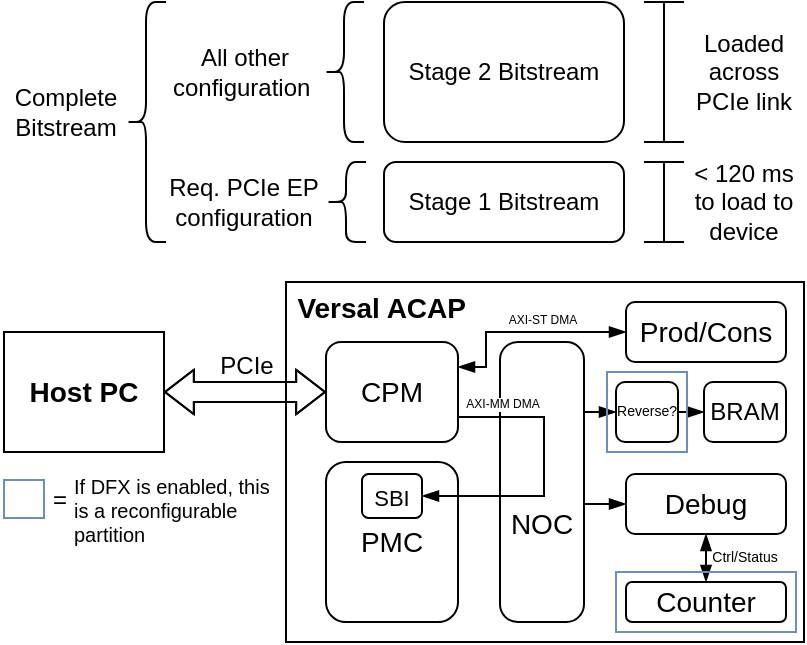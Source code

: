 <mxfile version="22.1.16" type="device">
  <diagram id="NMyAsitcrVUQhma-thph" name="Page-1">
    <mxGraphModel dx="989" dy="214" grid="1" gridSize="10" guides="1" tooltips="1" connect="1" arrows="1" fold="1" page="1" pageScale="1" pageWidth="500" pageHeight="75" math="0" shadow="0">
      <root>
        <mxCell id="0" />
        <mxCell id="1" parent="0" />
        <mxCell id="s0-Jbh16jru5imCCtnIh-1" value="Stage 1 Bitstream" style="rounded=1;whiteSpace=wrap;html=1;" parent="1" vertex="1">
          <mxGeometry x="230" y="400" width="120" height="40" as="geometry" />
        </mxCell>
        <mxCell id="s0-Jbh16jru5imCCtnIh-2" value="Stage 2 Bitstream" style="rounded=1;whiteSpace=wrap;html=1;" parent="1" vertex="1">
          <mxGeometry x="230" y="320" width="120" height="70" as="geometry" />
        </mxCell>
        <mxCell id="s0-Jbh16jru5imCCtnIh-4" value="" style="shape=curlyBracket;whiteSpace=wrap;html=1;rounded=1;" parent="1" vertex="1">
          <mxGeometry x="101" y="320" width="20" height="120" as="geometry" />
        </mxCell>
        <mxCell id="s0-Jbh16jru5imCCtnIh-5" value="" style="shape=crossbar;whiteSpace=wrap;html=1;rounded=1;direction=south;" parent="1" vertex="1">
          <mxGeometry x="360" y="400" width="20" height="40" as="geometry" />
        </mxCell>
        <mxCell id="s0-Jbh16jru5imCCtnIh-7" value="&amp;lt; 120 ms to load to device" style="text;html=1;strokeColor=none;fillColor=none;align=center;verticalAlign=middle;whiteSpace=wrap;rounded=0;" parent="1" vertex="1">
          <mxGeometry x="380" y="405" width="60" height="30" as="geometry" />
        </mxCell>
        <mxCell id="s0-Jbh16jru5imCCtnIh-9" value="Complete Bitstream" style="text;html=1;strokeColor=none;fillColor=none;align=center;verticalAlign=middle;whiteSpace=wrap;rounded=0;" parent="1" vertex="1">
          <mxGeometry x="41" y="360" width="60" height="30" as="geometry" />
        </mxCell>
        <mxCell id="s0-Jbh16jru5imCCtnIh-10" value="" style="shape=curlyBracket;whiteSpace=wrap;html=1;rounded=1;" parent="1" vertex="1">
          <mxGeometry x="201" y="400" width="20" height="40" as="geometry" />
        </mxCell>
        <mxCell id="s0-Jbh16jru5imCCtnIh-11" value="Req. PCIe EP configuration" style="text;html=1;strokeColor=none;fillColor=none;align=center;verticalAlign=middle;whiteSpace=wrap;rounded=0;" parent="1" vertex="1">
          <mxGeometry x="120" y="400" width="80" height="40" as="geometry" />
        </mxCell>
        <mxCell id="s0-Jbh16jru5imCCtnIh-12" value="" style="shape=curlyBracket;whiteSpace=wrap;html=1;rounded=1;" parent="1" vertex="1">
          <mxGeometry x="200" y="320" width="20" height="70" as="geometry" />
        </mxCell>
        <mxCell id="s0-Jbh16jru5imCCtnIh-13" value="All other configuration&amp;nbsp;" style="text;html=1;strokeColor=none;fillColor=none;align=center;verticalAlign=middle;whiteSpace=wrap;rounded=0;" parent="1" vertex="1">
          <mxGeometry x="120" y="335" width="81" height="40" as="geometry" />
        </mxCell>
        <mxCell id="s0-Jbh16jru5imCCtnIh-14" value="" style="shape=crossbar;whiteSpace=wrap;html=1;rounded=1;direction=south;" parent="1" vertex="1">
          <mxGeometry x="360" y="320" width="20" height="70" as="geometry" />
        </mxCell>
        <mxCell id="s0-Jbh16jru5imCCtnIh-15" value="Loaded across PCIe link" style="text;html=1;strokeColor=none;fillColor=none;align=center;verticalAlign=middle;whiteSpace=wrap;rounded=0;" parent="1" vertex="1">
          <mxGeometry x="380" y="340" width="60" height="30" as="geometry" />
        </mxCell>
        <mxCell id="s0-Jbh16jru5imCCtnIh-16" value="Host PC" style="rounded=0;whiteSpace=wrap;html=1;fontStyle=1;fontSize=14;" parent="1" vertex="1">
          <mxGeometry x="40" y="485" width="80" height="60" as="geometry" />
        </mxCell>
        <mxCell id="s0-Jbh16jru5imCCtnIh-17" value="Versal ACAP" style="rounded=0;whiteSpace=wrap;html=1;labelPosition=left;verticalLabelPosition=middle;align=right;verticalAlign=top;horizontal=1;spacing=0;spacingRight=-90;fontStyle=1;fontSize=14;" parent="1" vertex="1">
          <mxGeometry x="181" y="460" width="259" height="180" as="geometry" />
        </mxCell>
        <mxCell id="s0-Jbh16jru5imCCtnIh-18" value="PCIe" style="shape=flexArrow;endArrow=classic;startArrow=classic;html=1;rounded=0;fontSize=12;exitX=1;exitY=0.5;exitDx=0;exitDy=0;startWidth=11.304;startSize=4.478;endWidth=11.304;endSize=4.478;labelPosition=center;verticalLabelPosition=top;align=center;verticalAlign=bottom;spacingTop=0;spacing=6;entryX=0;entryY=0.5;entryDx=0;entryDy=0;" parent="1" source="s0-Jbh16jru5imCCtnIh-16" target="s0-Jbh16jru5imCCtnIh-19" edge="1">
          <mxGeometry width="100" height="100" relative="1" as="geometry">
            <mxPoint x="91" y="720" as="sourcePoint" />
            <mxPoint x="161" y="540" as="targetPoint" />
            <Array as="points">
              <mxPoint x="161" y="515" />
            </Array>
          </mxGeometry>
        </mxCell>
        <mxCell id="s0-Jbh16jru5imCCtnIh-30" value="AXI-ST DMA" style="edgeStyle=orthogonalEdgeStyle;rounded=0;orthogonalLoop=1;jettySize=auto;html=1;exitX=1;exitY=0.25;exitDx=0;exitDy=0;entryX=0;entryY=0.5;entryDx=0;entryDy=0;fontSize=6;spacing=6;spacingTop=-2;startArrow=blockThin;startFill=1;endArrow=blockThin;endFill=1;spacingLeft=-16;" parent="1" source="s0-Jbh16jru5imCCtnIh-19" target="s0-Jbh16jru5imCCtnIh-33" edge="1">
          <mxGeometry x="0.319" y="5" relative="1" as="geometry">
            <mxPoint x="391" y="507.5" as="targetPoint" />
            <Array as="points">
              <mxPoint x="281" y="503" />
              <mxPoint x="281" y="485" />
            </Array>
            <mxPoint as="offset" />
          </mxGeometry>
        </mxCell>
        <mxCell id="s0-Jbh16jru5imCCtnIh-19" value="CPM" style="rounded=1;whiteSpace=wrap;html=1;fontSize=14;" parent="1" vertex="1">
          <mxGeometry x="201" y="490" width="66" height="50" as="geometry" />
        </mxCell>
        <mxCell id="s0-Jbh16jru5imCCtnIh-23" value="NOC" style="rounded=1;whiteSpace=wrap;html=1;fontSize=14;rotation=0;spacingBottom=-41;arcSize=21;" parent="1" vertex="1">
          <mxGeometry x="288" y="490" width="42" height="140" as="geometry" />
        </mxCell>
        <mxCell id="s0-Jbh16jru5imCCtnIh-41" value="Ctrl/Status" style="edgeStyle=orthogonalEdgeStyle;rounded=0;orthogonalLoop=1;jettySize=auto;html=1;exitX=0.5;exitY=0;exitDx=0;exitDy=0;entryX=0.5;entryY=1;entryDx=0;entryDy=0;fontSize=7;endArrow=blockThin;endFill=1;spacingLeft=37;startArrow=blockThin;startFill=1;" parent="1" source="s0-Jbh16jru5imCCtnIh-24" target="s0-Jbh16jru5imCCtnIh-32" edge="1">
          <mxGeometry relative="1" as="geometry" />
        </mxCell>
        <mxCell id="s0-Jbh16jru5imCCtnIh-24" value="Counter" style="rounded=1;whiteSpace=wrap;html=1;fontSize=14;" parent="1" vertex="1">
          <mxGeometry x="351" y="610" width="80" height="20" as="geometry" />
        </mxCell>
        <mxCell id="s0-Jbh16jru5imCCtnIh-27" value="PMC" style="rounded=1;whiteSpace=wrap;html=1;fontSize=14;" parent="1" vertex="1">
          <mxGeometry x="201" y="550" width="66" height="80" as="geometry" />
        </mxCell>
        <mxCell id="s0-Jbh16jru5imCCtnIh-50" value="AXI-MM DMA" style="edgeStyle=elbowEdgeStyle;rounded=0;orthogonalLoop=1;jettySize=auto;html=1;exitX=1;exitY=0.5;exitDx=0;exitDy=0;entryX=1;entryY=0.75;entryDx=0;entryDy=0;labelBackgroundColor=default;fontSize=6;startArrow=blockThin;startFill=1;endArrow=none;endFill=0;spacingLeft=-43;jumpSize=6;startSize=6;sourcePerimeterSpacing=0;" parent="1" source="s0-Jbh16jru5imCCtnIh-31" target="s0-Jbh16jru5imCCtnIh-19" edge="1">
          <mxGeometry x="0.401" y="-7" relative="1" as="geometry">
            <Array as="points">
              <mxPoint x="310" y="550" />
            </Array>
            <mxPoint as="offset" />
          </mxGeometry>
        </mxCell>
        <mxCell id="s0-Jbh16jru5imCCtnIh-31" value="&lt;font style=&quot;font-size: 11px;&quot;&gt;SBI&lt;/font&gt;" style="rounded=1;whiteSpace=wrap;html=1;fontSize=14;" parent="1" vertex="1">
          <mxGeometry x="219" y="556" width="30" height="22" as="geometry" />
        </mxCell>
        <mxCell id="s0-Jbh16jru5imCCtnIh-44" style="edgeStyle=orthogonalEdgeStyle;rounded=0;orthogonalLoop=1;jettySize=auto;html=1;exitX=0;exitY=0.5;exitDx=0;exitDy=0;entryX=0.995;entryY=0.582;entryDx=0;entryDy=0;entryPerimeter=0;labelBackgroundColor=default;fontSize=7;startArrow=blockThin;startFill=1;endArrow=none;endFill=0;" parent="1" source="s0-Jbh16jru5imCCtnIh-32" target="s0-Jbh16jru5imCCtnIh-23" edge="1">
          <mxGeometry relative="1" as="geometry" />
        </mxCell>
        <mxCell id="s0-Jbh16jru5imCCtnIh-32" value="Debug" style="rounded=1;whiteSpace=wrap;html=1;fontSize=14;" parent="1" vertex="1">
          <mxGeometry x="351" y="556" width="80" height="30" as="geometry" />
        </mxCell>
        <mxCell id="s0-Jbh16jru5imCCtnIh-33" value="Prod/Cons" style="rounded=1;whiteSpace=wrap;html=1;fontSize=14;" parent="1" vertex="1">
          <mxGeometry x="351" y="470" width="80" height="30" as="geometry" />
        </mxCell>
        <mxCell id="s0-Jbh16jru5imCCtnIh-52" style="edgeStyle=elbowEdgeStyle;rounded=0;jumpSize=6;orthogonalLoop=1;jettySize=auto;html=1;exitX=0;exitY=0.5;exitDx=0;exitDy=0;entryX=1;entryY=0.25;entryDx=0;entryDy=0;labelBackgroundColor=default;fontSize=6;startArrow=blockThin;startFill=1;endArrow=none;endFill=0;startSize=6;sourcePerimeterSpacing=0;" parent="1" source="2ewFGsmniRBexmYAnrOi-2" target="s0-Jbh16jru5imCCtnIh-23" edge="1">
          <mxGeometry relative="1" as="geometry" />
        </mxCell>
        <mxCell id="s0-Jbh16jru5imCCtnIh-34" value="BRAM" style="rounded=1;whiteSpace=wrap;html=1;fontSize=12;" parent="1" vertex="1">
          <mxGeometry x="390" y="510" width="41" height="30" as="geometry" />
        </mxCell>
        <mxCell id="2ewFGsmniRBexmYAnrOi-1" value="" style="rounded=0;whiteSpace=wrap;html=1;fillColor=none;strokeColor=#6c8ebf;" vertex="1" parent="1">
          <mxGeometry x="346" y="605" width="90" height="30" as="geometry" />
        </mxCell>
        <mxCell id="2ewFGsmniRBexmYAnrOi-4" style="edgeStyle=orthogonalEdgeStyle;rounded=0;orthogonalLoop=1;jettySize=auto;html=1;exitX=1;exitY=0.5;exitDx=0;exitDy=0;entryX=0;entryY=0.5;entryDx=0;entryDy=0;endArrow=blockThin;endFill=1;" edge="1" parent="1" source="2ewFGsmniRBexmYAnrOi-2" target="s0-Jbh16jru5imCCtnIh-34">
          <mxGeometry relative="1" as="geometry" />
        </mxCell>
        <mxCell id="2ewFGsmniRBexmYAnrOi-2" value="Reverse?" style="rounded=1;whiteSpace=wrap;html=1;fontSize=7;" vertex="1" parent="1">
          <mxGeometry x="346" y="510" width="31" height="30" as="geometry" />
        </mxCell>
        <mxCell id="2ewFGsmniRBexmYAnrOi-5" value="" style="rounded=0;whiteSpace=wrap;html=1;fillColor=none;strokeColor=#6c8ebf;" vertex="1" parent="1">
          <mxGeometry x="341.5" y="505" width="40" height="40" as="geometry" />
        </mxCell>
        <mxCell id="2ewFGsmniRBexmYAnrOi-6" value="" style="rounded=0;whiteSpace=wrap;html=1;fillColor=none;strokeColor=#6c8ebf;" vertex="1" parent="1">
          <mxGeometry x="40" y="559" width="20" height="19" as="geometry" />
        </mxCell>
        <mxCell id="2ewFGsmniRBexmYAnrOi-7" value="If DFX is enabled, this is a reconfigurable partition&amp;nbsp;" style="text;html=1;strokeColor=none;fillColor=none;align=left;verticalAlign=top;whiteSpace=wrap;rounded=0;fontSize=10;textDirection=ltr;labelPosition=center;verticalLabelPosition=middle;" vertex="1" parent="1">
          <mxGeometry x="73" y="550" width="108" height="52" as="geometry" />
        </mxCell>
        <mxCell id="2ewFGsmniRBexmYAnrOi-8" value="=" style="text;html=1;strokeColor=none;fillColor=none;align=center;verticalAlign=middle;whiteSpace=wrap;rounded=0;" vertex="1" parent="1">
          <mxGeometry x="38" y="554" width="60" height="30" as="geometry" />
        </mxCell>
      </root>
    </mxGraphModel>
  </diagram>
</mxfile>
